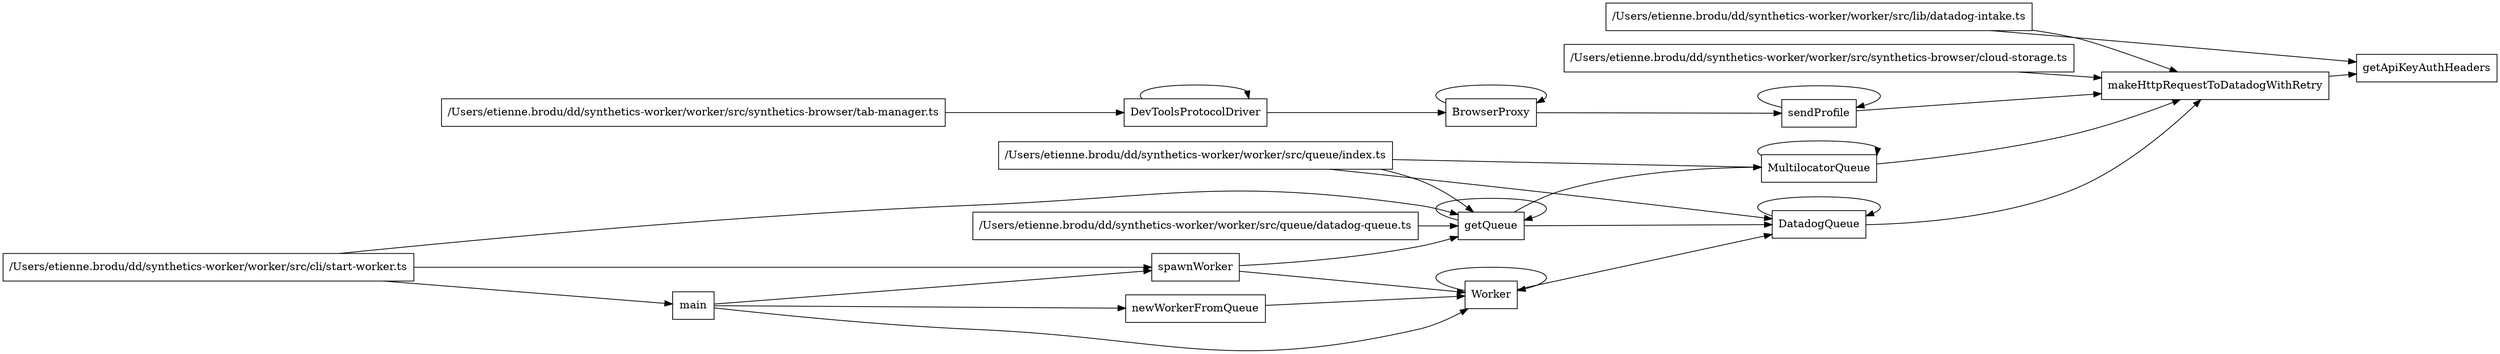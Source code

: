 digraph configDependents {
  rankdir=LR;
  node [shape=box]
  "BrowserProxy" -> "BrowserProxy"
  "DevToolsProtocolDriver" -> "BrowserProxy"
  "DatadogQueue" -> "DatadogQueue"
  "getQueue" -> "DatadogQueue"
  "/Users/etienne.brodu/dd/synthetics-worker/worker/src/queue/index.ts" -> "DatadogQueue"
  "Worker" -> "DatadogQueue"
  "DevToolsProtocolDriver" -> "DevToolsProtocolDriver"
  "/Users/etienne.brodu/dd/synthetics-worker/worker/src/synthetics-browser/tab-manager.ts" -> "DevToolsProtocolDriver"
  "MultilocatorQueue" -> "MultilocatorQueue"
  "getQueue" -> "MultilocatorQueue"
  "/Users/etienne.brodu/dd/synthetics-worker/worker/src/queue/index.ts" -> "MultilocatorQueue"
  "Worker" -> "Worker"
  "spawnWorker" -> "Worker"
  "main" -> "Worker"
  "newWorkerFromQueue" -> "Worker"
  "/Users/etienne.brodu/dd/synthetics-worker/worker/src/lib/datadog-intake.ts" -> "getApiKeyAuthHeaders"
  "makeHttpRequestToDatadogWithRetry" -> "getApiKeyAuthHeaders"
  "/Users/etienne.brodu/dd/synthetics-worker/worker/src/queue/datadog-queue.ts" -> "getQueue"
  "/Users/etienne.brodu/dd/synthetics-worker/worker/src/queue/index.ts" -> "getQueue"
  "getQueue" -> "getQueue"
  "/Users/etienne.brodu/dd/synthetics-worker/worker/src/cli/start-worker.ts" -> "getQueue"
  "spawnWorker" -> "getQueue"
  "/Users/etienne.brodu/dd/synthetics-worker/worker/src/cli/start-worker.ts" -> "main"
  "/Users/etienne.brodu/dd/synthetics-worker/worker/src/lib/datadog-intake.ts" -> "makeHttpRequestToDatadogWithRetry"
  "DatadogQueue" -> "makeHttpRequestToDatadogWithRetry"
  "MultilocatorQueue" -> "makeHttpRequestToDatadogWithRetry"
  "/Users/etienne.brodu/dd/synthetics-worker/worker/src/synthetics-browser/cloud-storage.ts" -> "makeHttpRequestToDatadogWithRetry"
  "sendProfile" -> "makeHttpRequestToDatadogWithRetry"
  "main" -> "newWorkerFromQueue"
  "sendProfile" -> "sendProfile"
  "BrowserProxy" -> "sendProfile"
  "/Users/etienne.brodu/dd/synthetics-worker/worker/src/cli/start-worker.ts" -> "spawnWorker"
  "main" -> "spawnWorker"
}